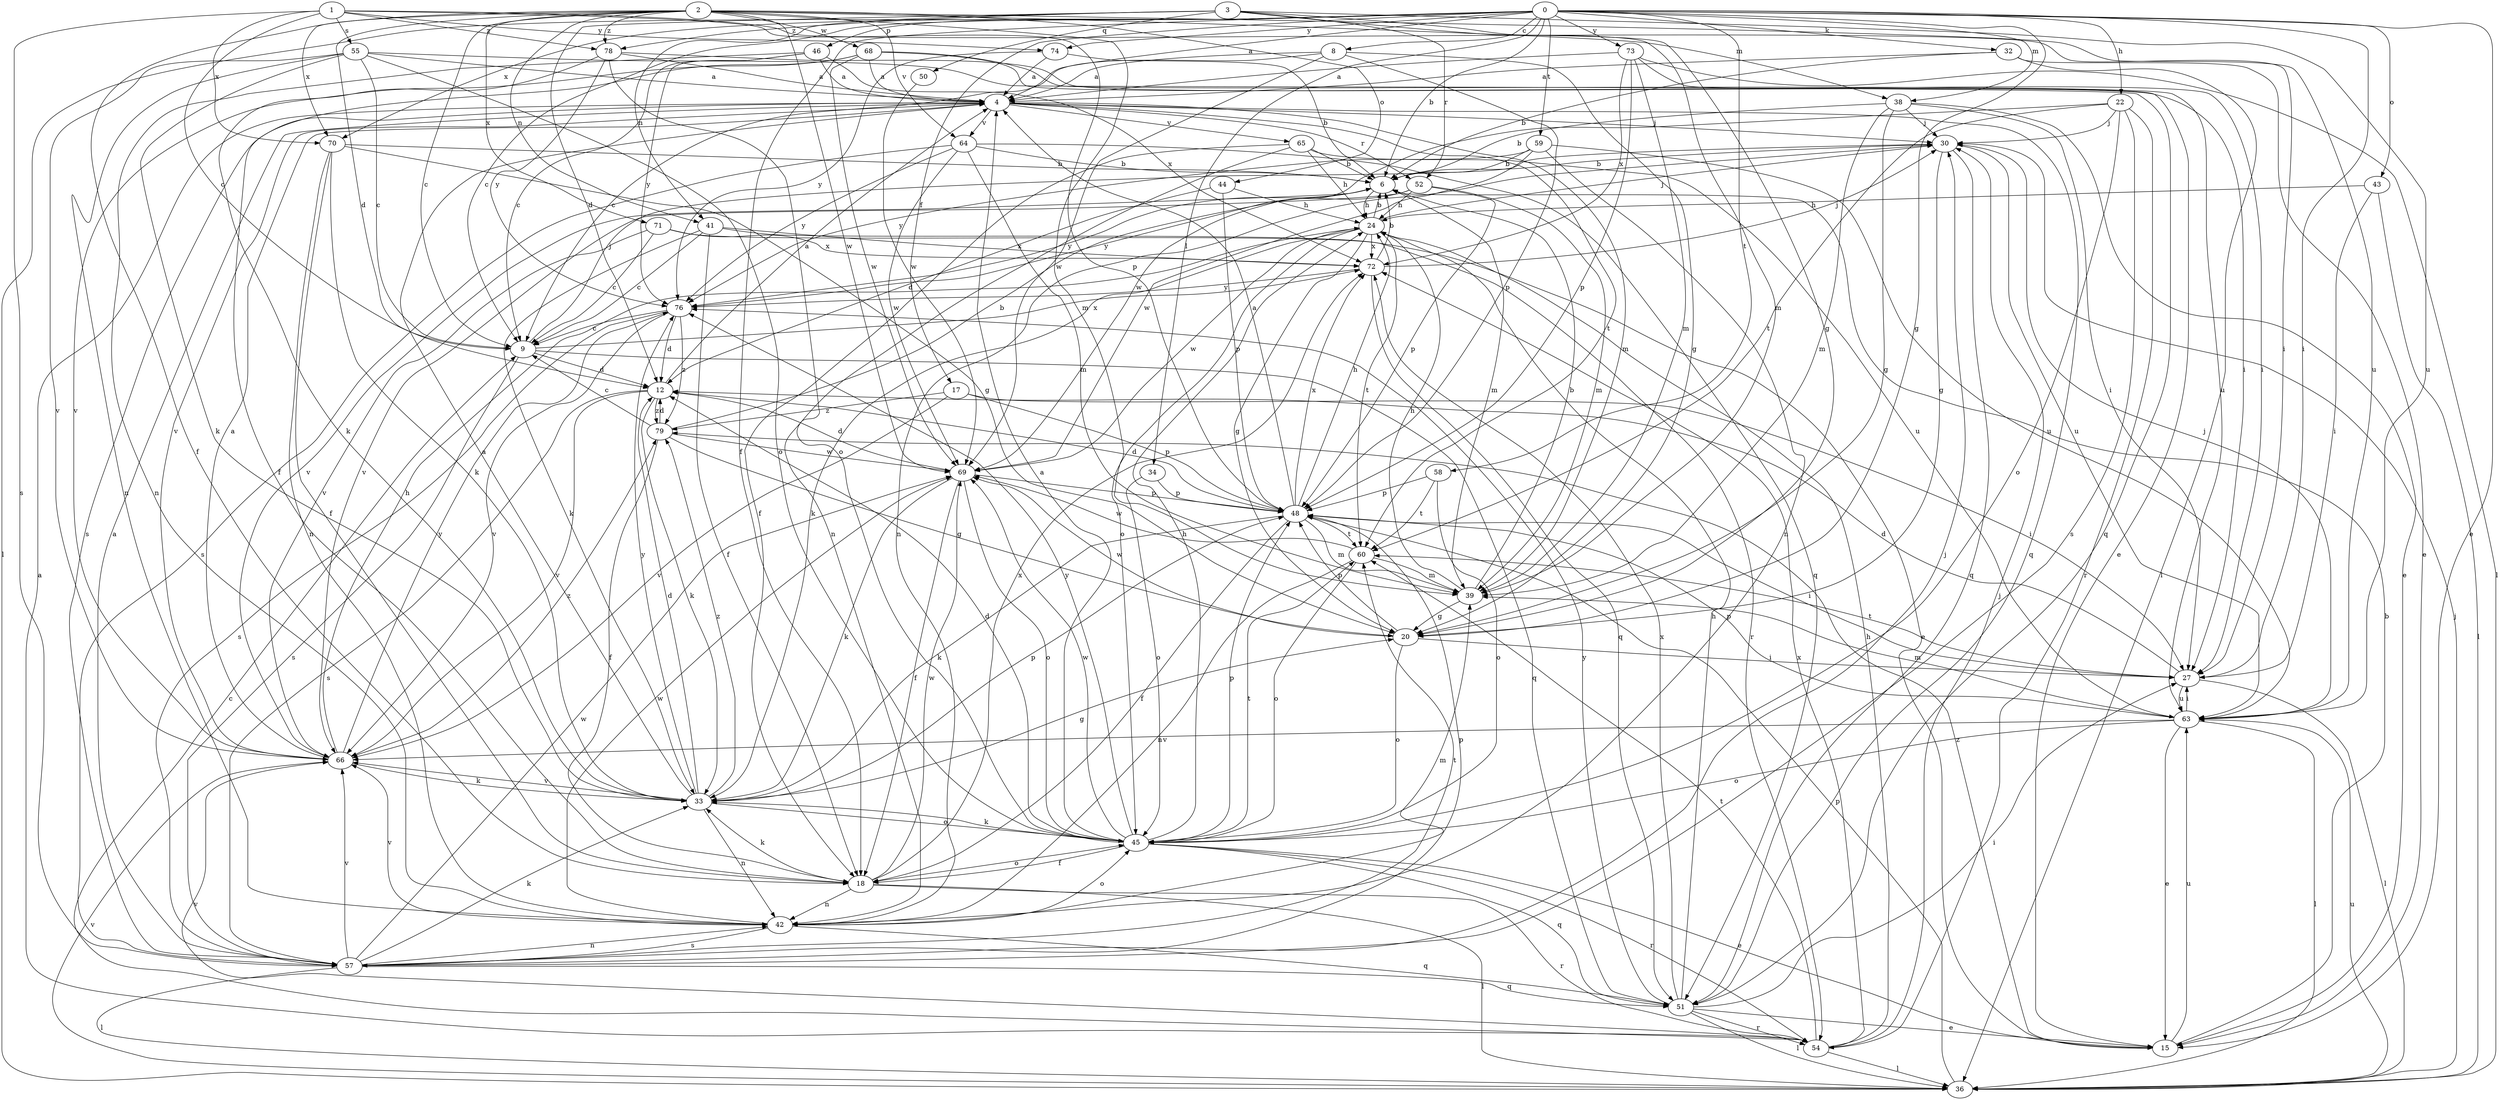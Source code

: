 strict digraph  {
0;
1;
2;
3;
4;
6;
8;
9;
12;
15;
17;
18;
20;
22;
24;
27;
30;
32;
33;
34;
36;
38;
39;
41;
42;
43;
44;
45;
46;
48;
50;
51;
52;
54;
55;
57;
58;
59;
60;
63;
64;
65;
66;
68;
69;
70;
71;
72;
73;
74;
76;
78;
79;
0 -> 4  [label=a];
0 -> 6  [label=b];
0 -> 8  [label=c];
0 -> 9  [label=c];
0 -> 15  [label=e];
0 -> 17  [label=f];
0 -> 18  [label=f];
0 -> 20  [label=g];
0 -> 22  [label=h];
0 -> 27  [label=i];
0 -> 32  [label=k];
0 -> 34  [label=l];
0 -> 36  [label=l];
0 -> 38  [label=m];
0 -> 43  [label=o];
0 -> 46  [label=p];
0 -> 58  [label=t];
0 -> 59  [label=t];
0 -> 70  [label=x];
0 -> 73  [label=y];
0 -> 74  [label=y];
1 -> 9  [label=c];
1 -> 27  [label=i];
1 -> 48  [label=p];
1 -> 55  [label=s];
1 -> 57  [label=s];
1 -> 70  [label=x];
1 -> 74  [label=y];
1 -> 78  [label=z];
2 -> 9  [label=c];
2 -> 12  [label=d];
2 -> 18  [label=f];
2 -> 38  [label=m];
2 -> 39  [label=m];
2 -> 41  [label=n];
2 -> 44  [label=o];
2 -> 63  [label=u];
2 -> 64  [label=v];
2 -> 68  [label=w];
2 -> 69  [label=w];
2 -> 70  [label=x];
2 -> 71  [label=x];
2 -> 78  [label=z];
3 -> 12  [label=d];
3 -> 20  [label=g];
3 -> 39  [label=m];
3 -> 41  [label=n];
3 -> 50  [label=q];
3 -> 52  [label=r];
3 -> 63  [label=u];
3 -> 78  [label=z];
4 -> 30  [label=j];
4 -> 39  [label=m];
4 -> 51  [label=q];
4 -> 52  [label=r];
4 -> 57  [label=s];
4 -> 60  [label=t];
4 -> 64  [label=v];
4 -> 65  [label=v];
4 -> 66  [label=v];
6 -> 24  [label=h];
6 -> 39  [label=m];
6 -> 66  [label=v];
6 -> 76  [label=y];
8 -> 4  [label=a];
8 -> 9  [label=c];
8 -> 20  [label=g];
8 -> 48  [label=p];
8 -> 69  [label=w];
9 -> 12  [label=d];
9 -> 30  [label=j];
9 -> 51  [label=q];
9 -> 57  [label=s];
9 -> 72  [label=x];
12 -> 4  [label=a];
12 -> 33  [label=k];
12 -> 57  [label=s];
12 -> 66  [label=v];
12 -> 79  [label=z];
15 -> 6  [label=b];
15 -> 63  [label=u];
15 -> 79  [label=z];
17 -> 27  [label=i];
17 -> 48  [label=p];
17 -> 66  [label=v];
17 -> 79  [label=z];
18 -> 33  [label=k];
18 -> 36  [label=l];
18 -> 42  [label=n];
18 -> 45  [label=o];
18 -> 54  [label=r];
18 -> 69  [label=w];
18 -> 72  [label=x];
20 -> 27  [label=i];
20 -> 45  [label=o];
20 -> 48  [label=p];
20 -> 69  [label=w];
22 -> 30  [label=j];
22 -> 45  [label=o];
22 -> 54  [label=r];
22 -> 57  [label=s];
22 -> 60  [label=t];
22 -> 69  [label=w];
24 -> 6  [label=b];
24 -> 20  [label=g];
24 -> 30  [label=j];
24 -> 33  [label=k];
24 -> 45  [label=o];
24 -> 60  [label=t];
24 -> 69  [label=w];
24 -> 72  [label=x];
27 -> 12  [label=d];
27 -> 36  [label=l];
27 -> 60  [label=t];
27 -> 63  [label=u];
30 -> 6  [label=b];
30 -> 20  [label=g];
30 -> 42  [label=n];
30 -> 51  [label=q];
30 -> 63  [label=u];
32 -> 4  [label=a];
32 -> 6  [label=b];
32 -> 15  [label=e];
32 -> 36  [label=l];
33 -> 4  [label=a];
33 -> 12  [label=d];
33 -> 20  [label=g];
33 -> 42  [label=n];
33 -> 45  [label=o];
33 -> 48  [label=p];
33 -> 66  [label=v];
33 -> 76  [label=y];
33 -> 79  [label=z];
34 -> 45  [label=o];
34 -> 48  [label=p];
36 -> 30  [label=j];
36 -> 48  [label=p];
36 -> 63  [label=u];
36 -> 66  [label=v];
38 -> 6  [label=b];
38 -> 15  [label=e];
38 -> 20  [label=g];
38 -> 27  [label=i];
38 -> 30  [label=j];
38 -> 39  [label=m];
39 -> 6  [label=b];
39 -> 20  [label=g];
39 -> 24  [label=h];
41 -> 9  [label=c];
41 -> 18  [label=f];
41 -> 33  [label=k];
41 -> 54  [label=r];
41 -> 72  [label=x];
42 -> 39  [label=m];
42 -> 45  [label=o];
42 -> 51  [label=q];
42 -> 57  [label=s];
42 -> 66  [label=v];
42 -> 69  [label=w];
43 -> 24  [label=h];
43 -> 27  [label=i];
43 -> 36  [label=l];
44 -> 12  [label=d];
44 -> 24  [label=h];
44 -> 48  [label=p];
45 -> 4  [label=a];
45 -> 12  [label=d];
45 -> 15  [label=e];
45 -> 18  [label=f];
45 -> 24  [label=h];
45 -> 33  [label=k];
45 -> 48  [label=p];
45 -> 51  [label=q];
45 -> 54  [label=r];
45 -> 60  [label=t];
45 -> 69  [label=w];
45 -> 76  [label=y];
46 -> 4  [label=a];
46 -> 9  [label=c];
46 -> 42  [label=n];
46 -> 72  [label=x];
46 -> 76  [label=y];
48 -> 4  [label=a];
48 -> 12  [label=d];
48 -> 18  [label=f];
48 -> 24  [label=h];
48 -> 27  [label=i];
48 -> 33  [label=k];
48 -> 39  [label=m];
48 -> 60  [label=t];
48 -> 72  [label=x];
50 -> 69  [label=w];
51 -> 15  [label=e];
51 -> 24  [label=h];
51 -> 27  [label=i];
51 -> 36  [label=l];
51 -> 54  [label=r];
51 -> 72  [label=x];
51 -> 76  [label=y];
52 -> 24  [label=h];
52 -> 39  [label=m];
52 -> 48  [label=p];
52 -> 66  [label=v];
52 -> 76  [label=y];
54 -> 4  [label=a];
54 -> 9  [label=c];
54 -> 24  [label=h];
54 -> 30  [label=j];
54 -> 36  [label=l];
54 -> 60  [label=t];
54 -> 66  [label=v];
54 -> 72  [label=x];
55 -> 4  [label=a];
55 -> 9  [label=c];
55 -> 33  [label=k];
55 -> 42  [label=n];
55 -> 45  [label=o];
55 -> 51  [label=q];
55 -> 66  [label=v];
57 -> 4  [label=a];
57 -> 30  [label=j];
57 -> 33  [label=k];
57 -> 36  [label=l];
57 -> 42  [label=n];
57 -> 48  [label=p];
57 -> 51  [label=q];
57 -> 60  [label=t];
57 -> 66  [label=v];
57 -> 69  [label=w];
58 -> 45  [label=o];
58 -> 48  [label=p];
58 -> 60  [label=t];
59 -> 6  [label=b];
59 -> 42  [label=n];
59 -> 63  [label=u];
59 -> 69  [label=w];
59 -> 76  [label=y];
60 -> 39  [label=m];
60 -> 42  [label=n];
60 -> 45  [label=o];
60 -> 69  [label=w];
63 -> 15  [label=e];
63 -> 27  [label=i];
63 -> 30  [label=j];
63 -> 36  [label=l];
63 -> 39  [label=m];
63 -> 45  [label=o];
63 -> 48  [label=p];
63 -> 66  [label=v];
64 -> 6  [label=b];
64 -> 39  [label=m];
64 -> 51  [label=q];
64 -> 57  [label=s];
64 -> 69  [label=w];
64 -> 76  [label=y];
65 -> 6  [label=b];
65 -> 18  [label=f];
65 -> 24  [label=h];
65 -> 42  [label=n];
65 -> 63  [label=u];
66 -> 4  [label=a];
66 -> 24  [label=h];
66 -> 33  [label=k];
66 -> 76  [label=y];
66 -> 79  [label=z];
68 -> 4  [label=a];
68 -> 15  [label=e];
68 -> 18  [label=f];
68 -> 63  [label=u];
68 -> 66  [label=v];
68 -> 69  [label=w];
69 -> 12  [label=d];
69 -> 18  [label=f];
69 -> 33  [label=k];
69 -> 45  [label=o];
69 -> 48  [label=p];
70 -> 6  [label=b];
70 -> 18  [label=f];
70 -> 20  [label=g];
70 -> 33  [label=k];
70 -> 42  [label=n];
71 -> 9  [label=c];
71 -> 15  [label=e];
71 -> 66  [label=v];
71 -> 72  [label=x];
72 -> 6  [label=b];
72 -> 30  [label=j];
72 -> 51  [label=q];
72 -> 76  [label=y];
73 -> 4  [label=a];
73 -> 27  [label=i];
73 -> 36  [label=l];
73 -> 39  [label=m];
73 -> 48  [label=p];
73 -> 72  [label=x];
74 -> 4  [label=a];
74 -> 6  [label=b];
74 -> 76  [label=y];
76 -> 9  [label=c];
76 -> 12  [label=d];
76 -> 57  [label=s];
76 -> 66  [label=v];
76 -> 79  [label=z];
78 -> 4  [label=a];
78 -> 27  [label=i];
78 -> 33  [label=k];
78 -> 45  [label=o];
78 -> 76  [label=y];
79 -> 6  [label=b];
79 -> 9  [label=c];
79 -> 12  [label=d];
79 -> 18  [label=f];
79 -> 20  [label=g];
79 -> 69  [label=w];
}
